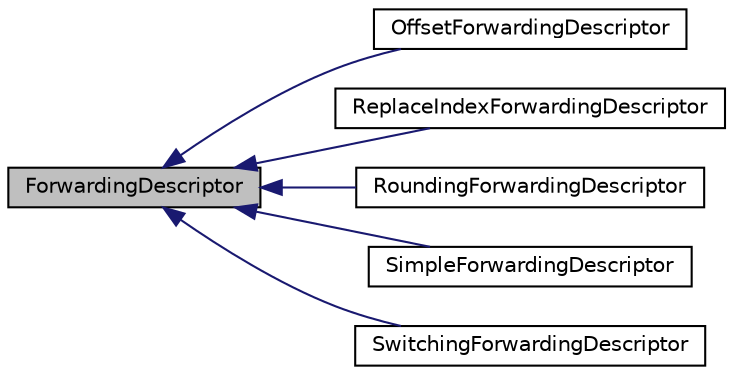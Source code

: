 digraph "ForwardingDescriptor"
{
  edge [fontname="Helvetica",fontsize="10",labelfontname="Helvetica",labelfontsize="10"];
  node [fontname="Helvetica",fontsize="10",shape=record];
  rankdir="LR";
  Node0 [label="ForwardingDescriptor",height=0.2,width=0.4,color="black", fillcolor="grey75", style="filled", fontcolor="black"];
  Node0 -> Node1 [dir="back",color="midnightblue",fontsize="10",style="solid",fontname="Helvetica"];
  Node1 [label="OffsetForwardingDescriptor",height=0.2,width=0.4,color="black", fillcolor="white", style="filled",URL="$classkaldi_1_1nnet3_1_1OffsetForwardingDescriptor.html",tooltip="Offsets in &#39;t&#39; and &#39;x&#39; values of other ForwardingDescriptors. "];
  Node0 -> Node2 [dir="back",color="midnightblue",fontsize="10",style="solid",fontname="Helvetica"];
  Node2 [label="ReplaceIndexForwardingDescriptor",height=0.2,width=0.4,color="black", fillcolor="white", style="filled",URL="$classkaldi_1_1nnet3_1_1ReplaceIndexForwardingDescriptor.html",tooltip="This ForwardingDescriptor modifies the indexes (n, t, x) by replacing one of them (normally t) with a..."];
  Node0 -> Node3 [dir="back",color="midnightblue",fontsize="10",style="solid",fontname="Helvetica"];
  Node3 [label="RoundingForwardingDescriptor",height=0.2,width=0.4,color="black", fillcolor="white", style="filled",URL="$classkaldi_1_1nnet3_1_1RoundingForwardingDescriptor.html",tooltip="For use in clockwork RNNs and the like, this forwarding-descriptor rounds the time-index t down to th..."];
  Node0 -> Node4 [dir="back",color="midnightblue",fontsize="10",style="solid",fontname="Helvetica"];
  Node4 [label="SimpleForwardingDescriptor",height=0.2,width=0.4,color="black", fillcolor="white", style="filled",URL="$classkaldi_1_1nnet3_1_1SimpleForwardingDescriptor.html",tooltip="SimpleForwardingDescriptor is the base-case of ForwardingDescriptor, consisting of a source node in t..."];
  Node0 -> Node5 [dir="back",color="midnightblue",fontsize="10",style="solid",fontname="Helvetica"];
  Node5 [label="SwitchingForwardingDescriptor",height=0.2,width=0.4,color="black", fillcolor="white", style="filled",URL="$classkaldi_1_1nnet3_1_1SwitchingForwardingDescriptor.html",tooltip="Chooses from different inputs based on the the time index modulo (the number of ForwardingDescriptors..."];
}
